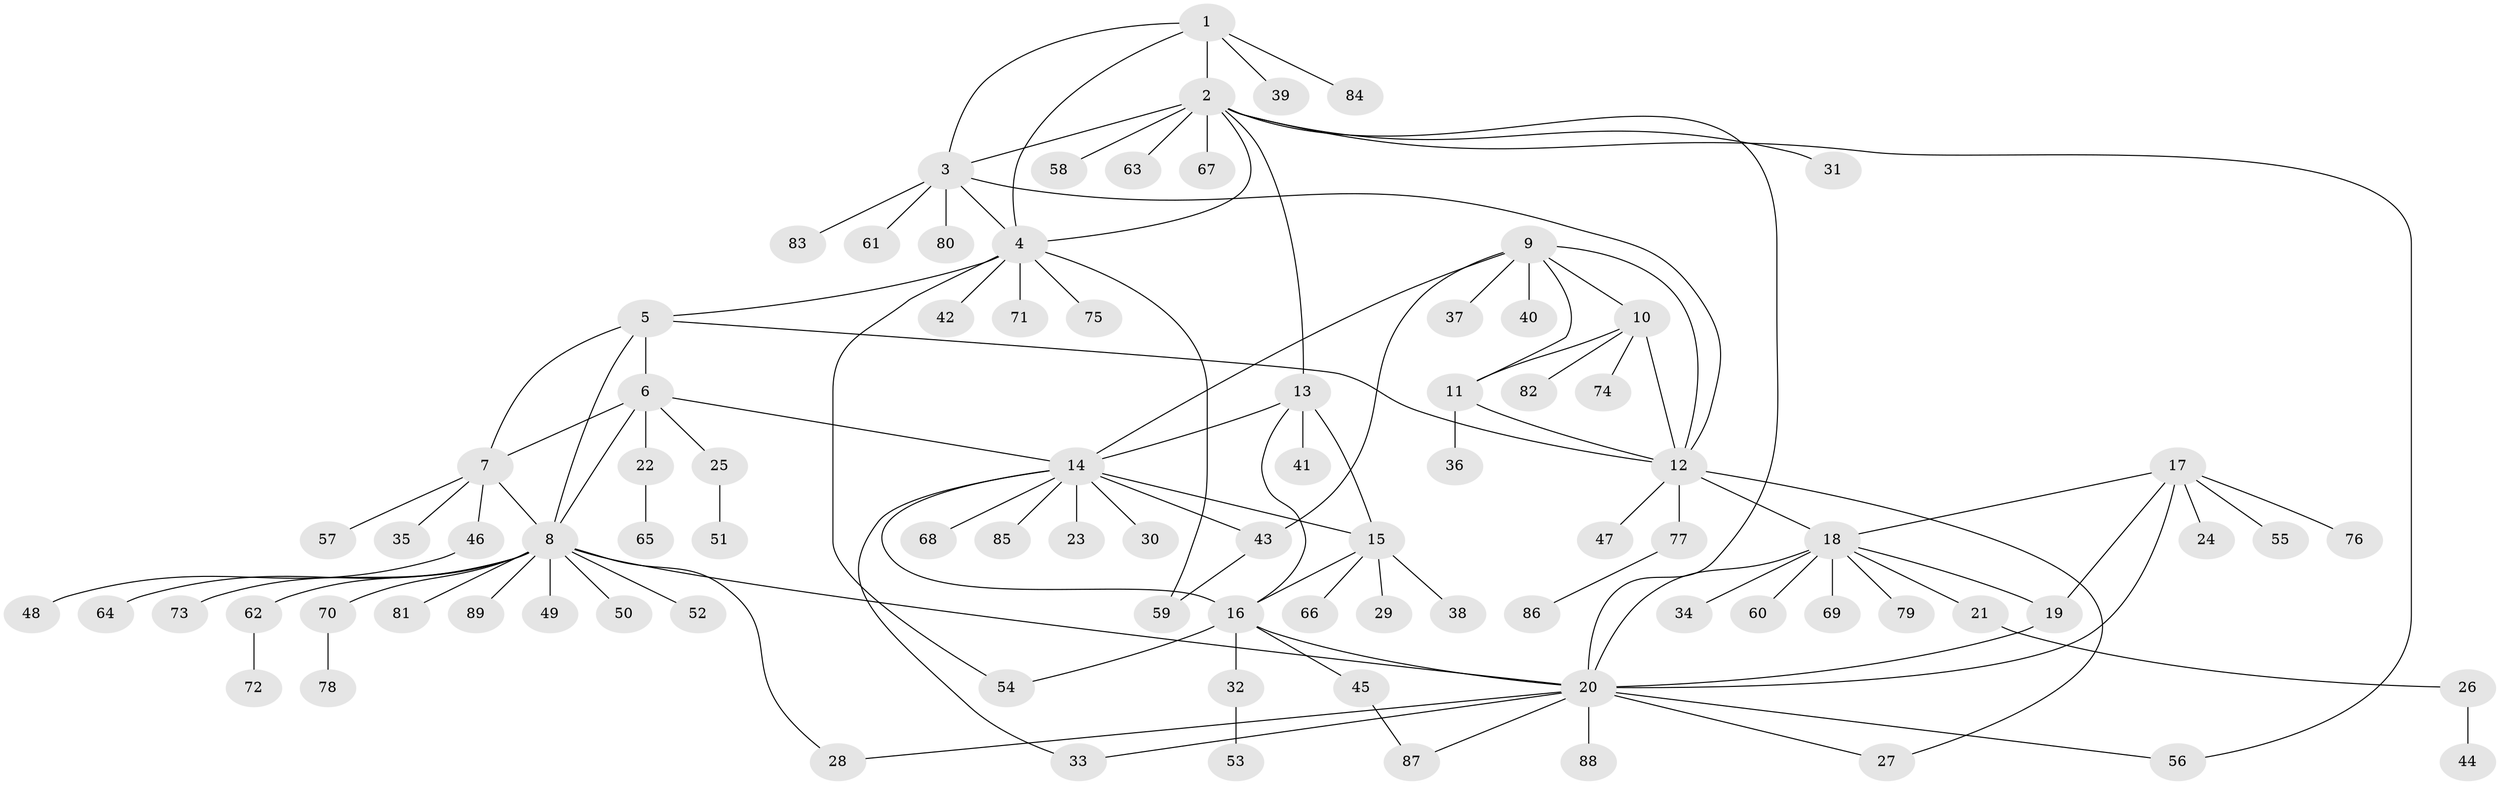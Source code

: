 // coarse degree distribution, {4: 0.05970149253731343, 9: 0.014925373134328358, 6: 0.029850746268656716, 8: 0.029850746268656716, 12: 0.029850746268656716, 5: 0.029850746268656716, 7: 0.029850746268656716, 11: 0.014925373134328358, 2: 0.13432835820895522, 1: 0.6119402985074627, 3: 0.014925373134328358}
// Generated by graph-tools (version 1.1) at 2025/42/03/06/25 10:42:13]
// undirected, 89 vertices, 117 edges
graph export_dot {
graph [start="1"]
  node [color=gray90,style=filled];
  1;
  2;
  3;
  4;
  5;
  6;
  7;
  8;
  9;
  10;
  11;
  12;
  13;
  14;
  15;
  16;
  17;
  18;
  19;
  20;
  21;
  22;
  23;
  24;
  25;
  26;
  27;
  28;
  29;
  30;
  31;
  32;
  33;
  34;
  35;
  36;
  37;
  38;
  39;
  40;
  41;
  42;
  43;
  44;
  45;
  46;
  47;
  48;
  49;
  50;
  51;
  52;
  53;
  54;
  55;
  56;
  57;
  58;
  59;
  60;
  61;
  62;
  63;
  64;
  65;
  66;
  67;
  68;
  69;
  70;
  71;
  72;
  73;
  74;
  75;
  76;
  77;
  78;
  79;
  80;
  81;
  82;
  83;
  84;
  85;
  86;
  87;
  88;
  89;
  1 -- 2;
  1 -- 3;
  1 -- 4;
  1 -- 39;
  1 -- 84;
  2 -- 3;
  2 -- 4;
  2 -- 13;
  2 -- 20;
  2 -- 31;
  2 -- 56;
  2 -- 58;
  2 -- 63;
  2 -- 67;
  3 -- 4;
  3 -- 12;
  3 -- 61;
  3 -- 80;
  3 -- 83;
  4 -- 5;
  4 -- 42;
  4 -- 54;
  4 -- 59;
  4 -- 71;
  4 -- 75;
  5 -- 6;
  5 -- 7;
  5 -- 8;
  5 -- 12;
  6 -- 7;
  6 -- 8;
  6 -- 14;
  6 -- 22;
  6 -- 25;
  7 -- 8;
  7 -- 35;
  7 -- 46;
  7 -- 57;
  8 -- 20;
  8 -- 28;
  8 -- 49;
  8 -- 50;
  8 -- 52;
  8 -- 62;
  8 -- 64;
  8 -- 70;
  8 -- 73;
  8 -- 81;
  8 -- 89;
  9 -- 10;
  9 -- 11;
  9 -- 12;
  9 -- 14;
  9 -- 37;
  9 -- 40;
  9 -- 43;
  10 -- 11;
  10 -- 12;
  10 -- 74;
  10 -- 82;
  11 -- 12;
  11 -- 36;
  12 -- 18;
  12 -- 27;
  12 -- 47;
  12 -- 77;
  13 -- 14;
  13 -- 15;
  13 -- 16;
  13 -- 41;
  14 -- 15;
  14 -- 16;
  14 -- 23;
  14 -- 30;
  14 -- 33;
  14 -- 43;
  14 -- 68;
  14 -- 85;
  15 -- 16;
  15 -- 29;
  15 -- 38;
  15 -- 66;
  16 -- 20;
  16 -- 32;
  16 -- 45;
  16 -- 54;
  17 -- 18;
  17 -- 19;
  17 -- 20;
  17 -- 24;
  17 -- 55;
  17 -- 76;
  18 -- 19;
  18 -- 20;
  18 -- 21;
  18 -- 34;
  18 -- 60;
  18 -- 69;
  18 -- 79;
  19 -- 20;
  20 -- 27;
  20 -- 28;
  20 -- 33;
  20 -- 56;
  20 -- 87;
  20 -- 88;
  21 -- 26;
  22 -- 65;
  25 -- 51;
  26 -- 44;
  32 -- 53;
  43 -- 59;
  45 -- 87;
  46 -- 48;
  62 -- 72;
  70 -- 78;
  77 -- 86;
}
